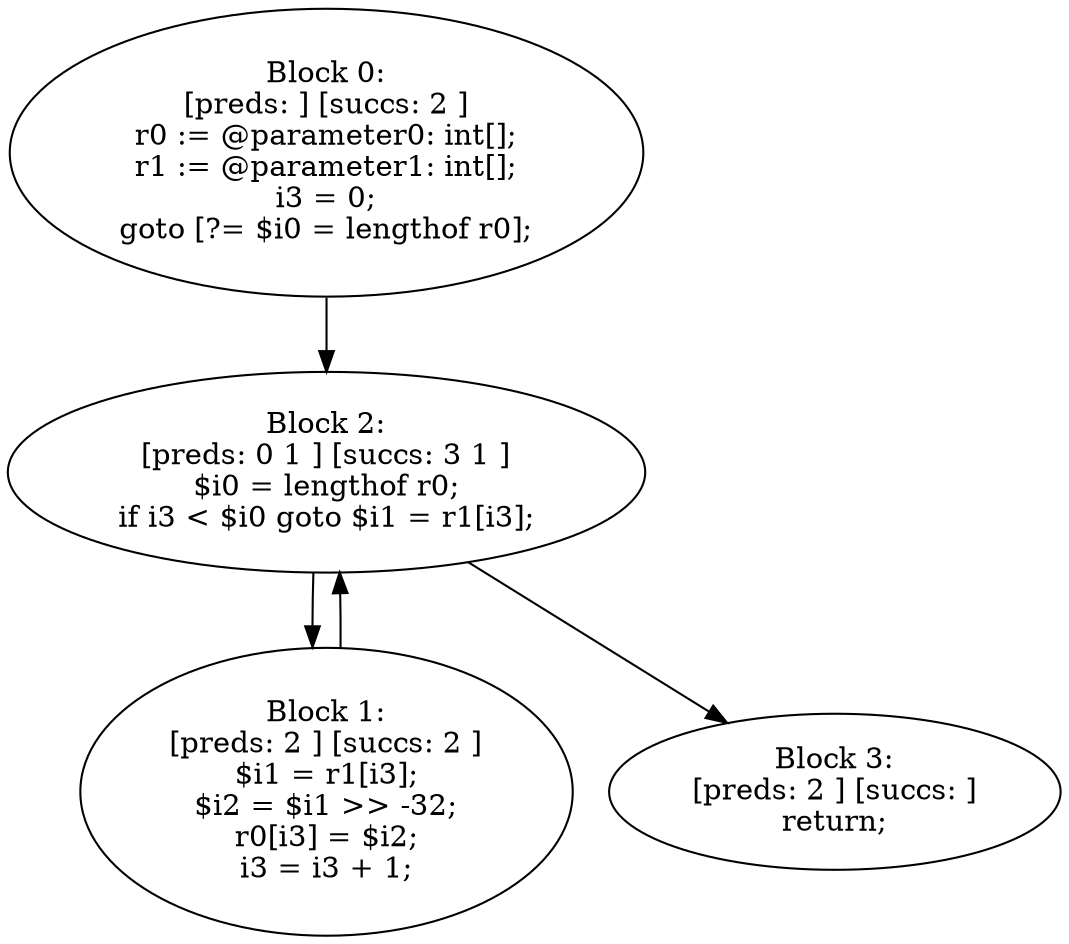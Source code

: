 digraph "unitGraph" {
    "Block 0:
[preds: ] [succs: 2 ]
r0 := @parameter0: int[];
r1 := @parameter1: int[];
i3 = 0;
goto [?= $i0 = lengthof r0];
"
    "Block 1:
[preds: 2 ] [succs: 2 ]
$i1 = r1[i3];
$i2 = $i1 >> -32;
r0[i3] = $i2;
i3 = i3 + 1;
"
    "Block 2:
[preds: 0 1 ] [succs: 3 1 ]
$i0 = lengthof r0;
if i3 < $i0 goto $i1 = r1[i3];
"
    "Block 3:
[preds: 2 ] [succs: ]
return;
"
    "Block 0:
[preds: ] [succs: 2 ]
r0 := @parameter0: int[];
r1 := @parameter1: int[];
i3 = 0;
goto [?= $i0 = lengthof r0];
"->"Block 2:
[preds: 0 1 ] [succs: 3 1 ]
$i0 = lengthof r0;
if i3 < $i0 goto $i1 = r1[i3];
";
    "Block 1:
[preds: 2 ] [succs: 2 ]
$i1 = r1[i3];
$i2 = $i1 >> -32;
r0[i3] = $i2;
i3 = i3 + 1;
"->"Block 2:
[preds: 0 1 ] [succs: 3 1 ]
$i0 = lengthof r0;
if i3 < $i0 goto $i1 = r1[i3];
";
    "Block 2:
[preds: 0 1 ] [succs: 3 1 ]
$i0 = lengthof r0;
if i3 < $i0 goto $i1 = r1[i3];
"->"Block 3:
[preds: 2 ] [succs: ]
return;
";
    "Block 2:
[preds: 0 1 ] [succs: 3 1 ]
$i0 = lengthof r0;
if i3 < $i0 goto $i1 = r1[i3];
"->"Block 1:
[preds: 2 ] [succs: 2 ]
$i1 = r1[i3];
$i2 = $i1 >> -32;
r0[i3] = $i2;
i3 = i3 + 1;
";
}
